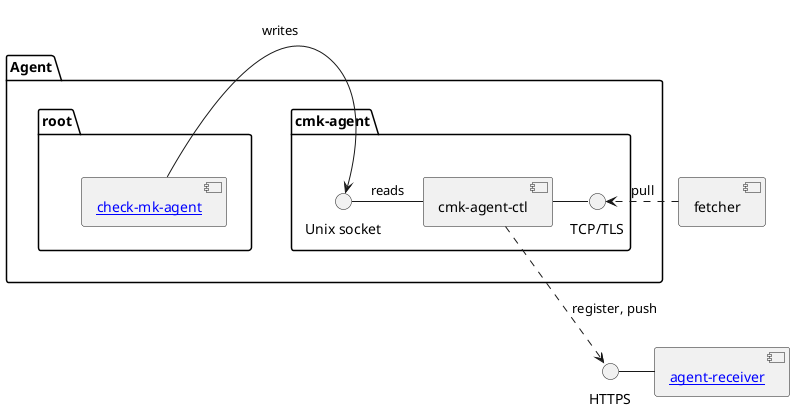 @startuml agent-controller
    package "Agent" {
        package "cmk-agent" as cmkagent {
            component [cmk-agent-ctl] as cmk_agent_ctl
            () "TCP/TLS" as agent_tls
            () "Unix socket" as socket
        }
        package "root" {
            component "[[../arch-comp-agent-linux.html check-mk-agent]]" as check_mk_agent
        }

        cmkagent -[hidden]left- root

        cmk_agent_ctl - agent_tls
        socket - cmk_agent_ctl: reads
        socket <-left- check_mk_agent: writes
    }

    [fetcher] as fetcher
    component "[[../arch-comp-agent-receiver.html agent-receiver]]" as receiver
    () HTTPS as https

    fetcher -[hidden]-> receiver
    receiver -left- https
    fetcher .[norank].> agent_tls: pull
    cmk_agent_ctl .[norank].> https: register, push

@enduml